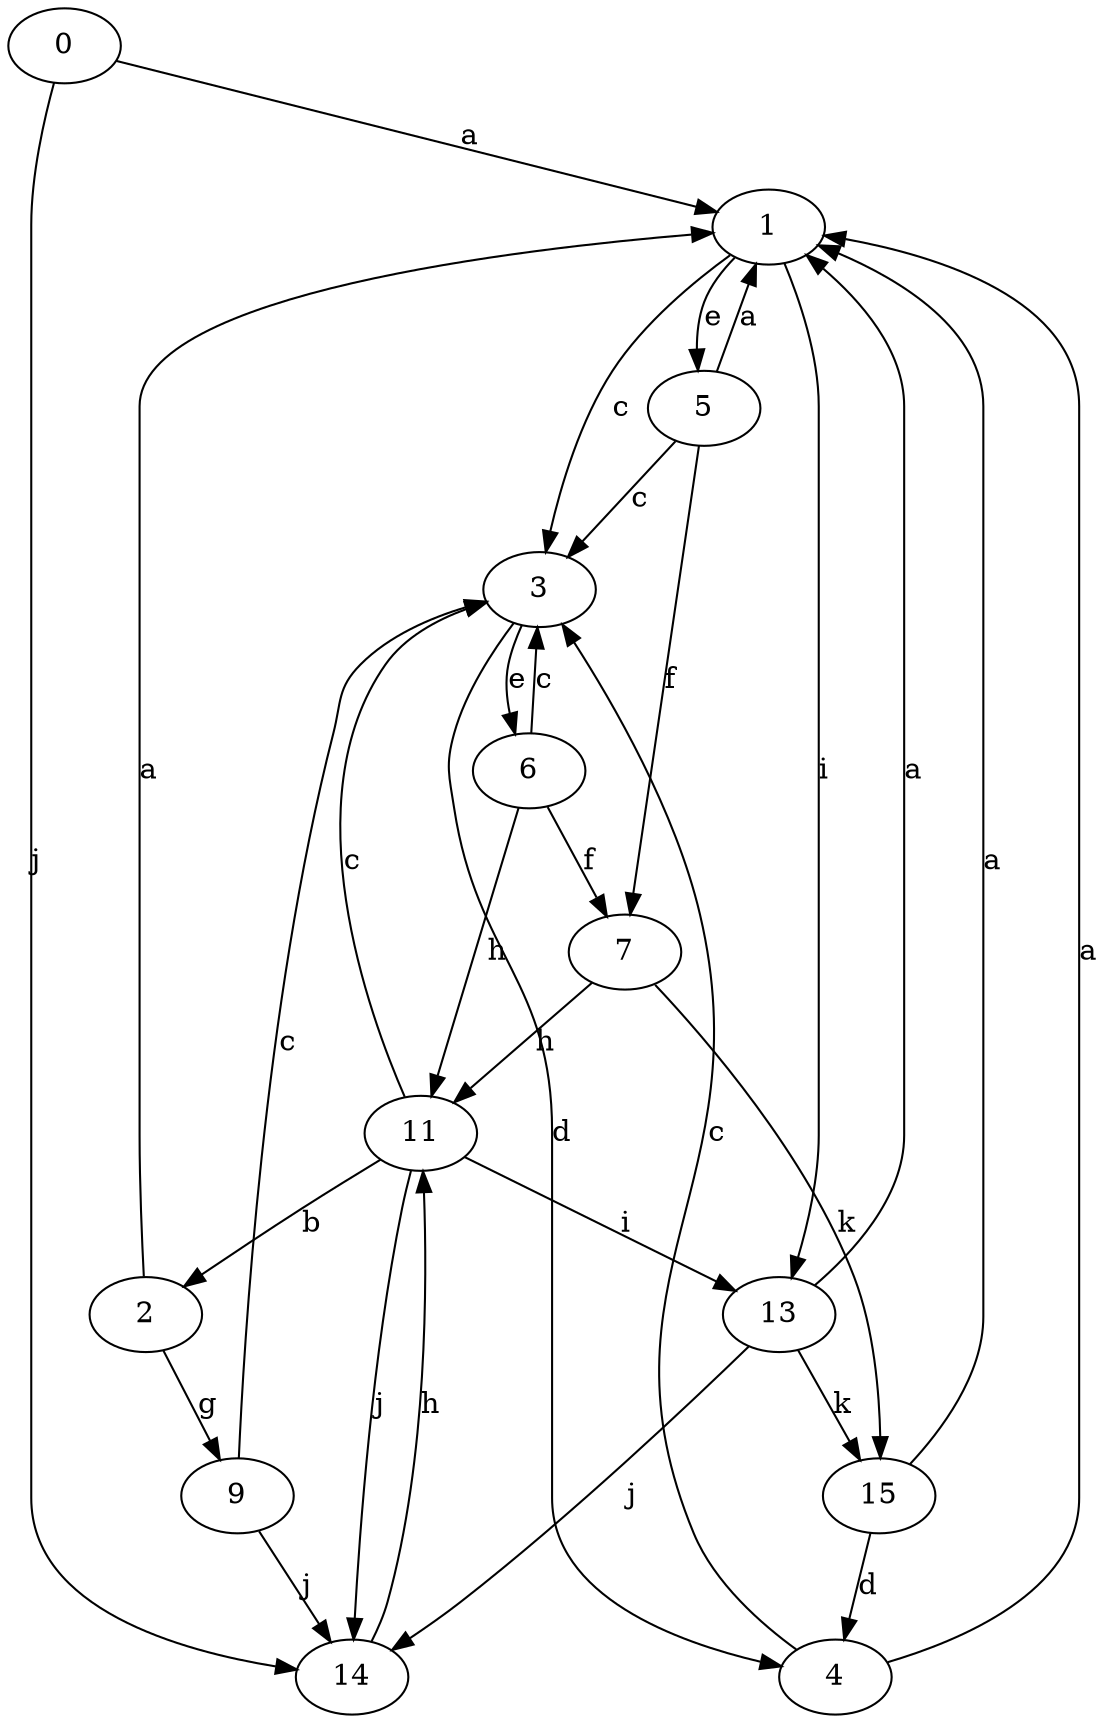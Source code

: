 strict digraph  {
1;
2;
3;
4;
5;
6;
7;
9;
11;
0;
13;
14;
15;
1 -> 3  [label=c];
1 -> 5  [label=e];
1 -> 13  [label=i];
2 -> 1  [label=a];
2 -> 9  [label=g];
3 -> 4  [label=d];
3 -> 6  [label=e];
4 -> 1  [label=a];
4 -> 3  [label=c];
5 -> 1  [label=a];
5 -> 3  [label=c];
5 -> 7  [label=f];
6 -> 3  [label=c];
6 -> 7  [label=f];
6 -> 11  [label=h];
7 -> 11  [label=h];
7 -> 15  [label=k];
9 -> 3  [label=c];
9 -> 14  [label=j];
11 -> 2  [label=b];
11 -> 3  [label=c];
11 -> 13  [label=i];
11 -> 14  [label=j];
0 -> 1  [label=a];
0 -> 14  [label=j];
13 -> 1  [label=a];
13 -> 14  [label=j];
13 -> 15  [label=k];
14 -> 11  [label=h];
15 -> 1  [label=a];
15 -> 4  [label=d];
}
